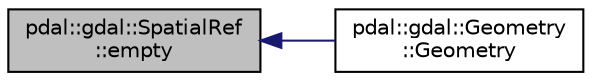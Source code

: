digraph "pdal::gdal::SpatialRef::empty"
{
  edge [fontname="Helvetica",fontsize="10",labelfontname="Helvetica",labelfontsize="10"];
  node [fontname="Helvetica",fontsize="10",shape=record];
  rankdir="LR";
  Node1 [label="pdal::gdal::SpatialRef\l::empty",height=0.2,width=0.4,color="black", fillcolor="grey75", style="filled", fontcolor="black"];
  Node1 -> Node2 [dir="back",color="midnightblue",fontsize="10",style="solid",fontname="Helvetica"];
  Node2 [label="pdal::gdal::Geometry\l::Geometry",height=0.2,width=0.4,color="black", fillcolor="white", style="filled",URL="$classpdal_1_1gdal_1_1Geometry.html#a5137f81387e8554b4f0c969bf0c9ac02"];
}
